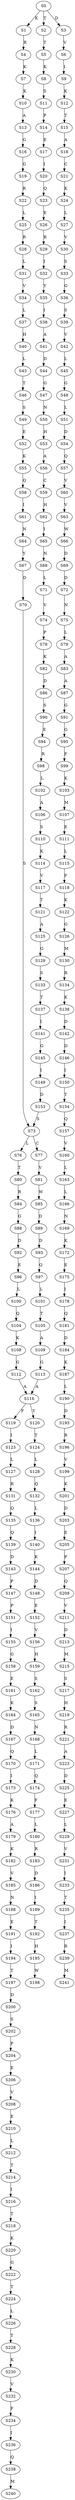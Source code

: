 strict digraph  {
	S0 -> S1 [ label = K ];
	S0 -> S2 [ label = T ];
	S0 -> S3 [ label = D ];
	S1 -> S4 [ label = R ];
	S2 -> S5 [ label = T ];
	S3 -> S6 [ label = V ];
	S4 -> S7 [ label = K ];
	S5 -> S8 [ label = K ];
	S6 -> S9 [ label = I ];
	S7 -> S10 [ label = K ];
	S8 -> S11 [ label = S ];
	S9 -> S12 [ label = K ];
	S10 -> S13 [ label = A ];
	S11 -> S14 [ label = P ];
	S12 -> S15 [ label = T ];
	S13 -> S16 [ label = G ];
	S14 -> S17 [ label = E ];
	S15 -> S18 [ label = A ];
	S16 -> S19 [ label = G ];
	S17 -> S20 [ label = I ];
	S18 -> S21 [ label = C ];
	S19 -> S22 [ label = R ];
	S20 -> S23 [ label = Q ];
	S21 -> S24 [ label = K ];
	S22 -> S25 [ label = L ];
	S23 -> S26 [ label = E ];
	S24 -> S27 [ label = L ];
	S25 -> S28 [ label = R ];
	S26 -> S29 [ label = R ];
	S27 -> S30 [ label = V ];
	S28 -> S31 [ label = L ];
	S29 -> S32 [ label = I ];
	S30 -> S33 [ label = S ];
	S31 -> S34 [ label = V ];
	S32 -> S35 [ label = Y ];
	S33 -> S36 [ label = G ];
	S34 -> S37 [ label = L ];
	S35 -> S38 [ label = I ];
	S36 -> S39 [ label = S ];
	S37 -> S40 [ label = H ];
	S38 -> S41 [ label = A ];
	S39 -> S42 [ label = V ];
	S40 -> S43 [ label = L ];
	S41 -> S44 [ label = D ];
	S42 -> S45 [ label = L ];
	S43 -> S46 [ label = T ];
	S44 -> S47 [ label = G ];
	S45 -> S48 [ label = G ];
	S46 -> S49 [ label = S ];
	S47 -> S50 [ label = N ];
	S48 -> S51 [ label = L ];
	S49 -> S52 [ label = E ];
	S50 -> S53 [ label = H ];
	S51 -> S54 [ label = D ];
	S52 -> S55 [ label = K ];
	S53 -> S56 [ label = A ];
	S54 -> S57 [ label = Q ];
	S55 -> S58 [ label = Q ];
	S56 -> S59 [ label = C ];
	S57 -> S60 [ label = V ];
	S58 -> S61 [ label = I ];
	S59 -> S62 [ label = H ];
	S60 -> S63 [ label = V ];
	S61 -> S64 [ label = N ];
	S62 -> S65 [ label = I ];
	S63 -> S66 [ label = W ];
	S64 -> S67 [ label = Y ];
	S65 -> S68 [ label = N ];
	S66 -> S69 [ label = D ];
	S67 -> S70 [ label = D ];
	S68 -> S71 [ label = L ];
	S69 -> S72 [ label = D ];
	S70 -> S73 [ label = S ];
	S71 -> S74 [ label = V ];
	S72 -> S75 [ label = N ];
	S73 -> S76 [ label = L ];
	S73 -> S77 [ label = C ];
	S74 -> S78 [ label = P ];
	S75 -> S79 [ label = L ];
	S76 -> S80 [ label = T ];
	S77 -> S81 [ label = V ];
	S78 -> S82 [ label = K ];
	S79 -> S83 [ label = A ];
	S80 -> S84 [ label = R ];
	S81 -> S85 [ label = W ];
	S82 -> S86 [ label = D ];
	S83 -> S87 [ label = A ];
	S84 -> S88 [ label = G ];
	S85 -> S89 [ label = D ];
	S86 -> S90 [ label = S ];
	S87 -> S91 [ label = G ];
	S88 -> S92 [ label = D ];
	S89 -> S93 [ label = D ];
	S90 -> S94 [ label = E ];
	S91 -> S95 [ label = G ];
	S92 -> S96 [ label = E ];
	S93 -> S97 [ label = Q ];
	S94 -> S98 [ label = R ];
	S95 -> S99 [ label = F ];
	S96 -> S100 [ label = L ];
	S97 -> S101 [ label = L ];
	S98 -> S102 [ label = L ];
	S99 -> S103 [ label = K ];
	S100 -> S104 [ label = Q ];
	S101 -> S105 [ label = T ];
	S102 -> S106 [ label = A ];
	S103 -> S107 [ label = M ];
	S104 -> S108 [ label = K ];
	S105 -> S109 [ label = A ];
	S106 -> S110 [ label = S ];
	S107 -> S111 [ label = E ];
	S108 -> S112 [ label = G ];
	S109 -> S113 [ label = G ];
	S110 -> S114 [ label = K ];
	S111 -> S115 [ label = L ];
	S112 -> S116 [ label = A ];
	S113 -> S116 [ label = A ];
	S114 -> S117 [ label = V ];
	S115 -> S118 [ label = F ];
	S116 -> S119 [ label = F ];
	S116 -> S120 [ label = Y ];
	S117 -> S121 [ label = T ];
	S118 -> S122 [ label = K ];
	S119 -> S123 [ label = I ];
	S120 -> S124 [ label = T ];
	S121 -> S125 [ label = A ];
	S122 -> S126 [ label = G ];
	S123 -> S127 [ label = L ];
	S124 -> S128 [ label = L ];
	S125 -> S129 [ label = G ];
	S126 -> S130 [ label = M ];
	S127 -> S131 [ label = R ];
	S128 -> S132 [ label = Q ];
	S129 -> S133 [ label = S ];
	S130 -> S134 [ label = R ];
	S131 -> S135 [ label = Q ];
	S132 -> S136 [ label = L ];
	S133 -> S137 [ label = T ];
	S134 -> S138 [ label = K ];
	S135 -> S139 [ label = Q ];
	S136 -> S140 [ label = I ];
	S137 -> S141 [ label = I ];
	S138 -> S142 [ label = D ];
	S139 -> S143 [ label = D ];
	S140 -> S144 [ label = K ];
	S141 -> S145 [ label = G ];
	S142 -> S146 [ label = D ];
	S143 -> S147 [ label = P ];
	S144 -> S148 [ label = D ];
	S145 -> S149 [ label = I ];
	S146 -> S150 [ label = I ];
	S147 -> S151 [ label = P ];
	S148 -> S152 [ label = E ];
	S149 -> S153 [ label = D ];
	S150 -> S154 [ label = T ];
	S151 -> S155 [ label = I ];
	S152 -> S156 [ label = V ];
	S153 -> S73 [ label = S ];
	S154 -> S157 [ label = Q ];
	S155 -> S158 [ label = G ];
	S156 -> S159 [ label = H ];
	S157 -> S160 [ label = V ];
	S158 -> S161 [ label = E ];
	S159 -> S162 [ label = S ];
	S160 -> S163 [ label = L ];
	S161 -> S164 [ label = K ];
	S162 -> S165 [ label = S ];
	S163 -> S166 [ label = L ];
	S164 -> S167 [ label = D ];
	S165 -> S168 [ label = N ];
	S166 -> S169 [ label = N ];
	S167 -> S170 [ label = Q ];
	S168 -> S171 [ label = L ];
	S169 -> S172 [ label = K ];
	S170 -> S173 [ label = I ];
	S171 -> S174 [ label = Q ];
	S172 -> S175 [ label = E ];
	S173 -> S176 [ label = K ];
	S174 -> S177 [ label = F ];
	S175 -> S178 [ label = I ];
	S176 -> S179 [ label = A ];
	S177 -> S180 [ label = L ];
	S178 -> S181 [ label = Q ];
	S179 -> S182 [ label = K ];
	S180 -> S183 [ label = R ];
	S181 -> S184 [ label = D ];
	S182 -> S185 [ label = V ];
	S183 -> S186 [ label = D ];
	S184 -> S187 [ label = K ];
	S185 -> S188 [ label = N ];
	S186 -> S189 [ label = I ];
	S187 -> S190 [ label = L ];
	S188 -> S191 [ label = E ];
	S189 -> S192 [ label = T ];
	S190 -> S193 [ label = D ];
	S191 -> S194 [ label = I ];
	S192 -> S195 [ label = H ];
	S193 -> S196 [ label = R ];
	S194 -> S197 [ label = T ];
	S195 -> S198 [ label = W ];
	S196 -> S199 [ label = V ];
	S197 -> S200 [ label = D ];
	S199 -> S201 [ label = K ];
	S200 -> S202 [ label = S ];
	S201 -> S203 [ label = D ];
	S202 -> S204 [ label = P ];
	S203 -> S205 [ label = E ];
	S204 -> S206 [ label = E ];
	S205 -> S207 [ label = P ];
	S206 -> S208 [ label = V ];
	S207 -> S209 [ label = Q ];
	S208 -> S210 [ label = E ];
	S209 -> S211 [ label = V ];
	S210 -> S212 [ label = L ];
	S211 -> S213 [ label = D ];
	S212 -> S214 [ label = T ];
	S213 -> S215 [ label = M ];
	S214 -> S216 [ label = I ];
	S215 -> S217 [ label = S ];
	S216 -> S218 [ label = T ];
	S217 -> S219 [ label = H ];
	S218 -> S220 [ label = K ];
	S219 -> S221 [ label = R ];
	S220 -> S222 [ label = G ];
	S221 -> S223 [ label = A ];
	S222 -> S224 [ label = T ];
	S223 -> S225 [ label = D ];
	S224 -> S226 [ label = L ];
	S225 -> S227 [ label = E ];
	S226 -> S228 [ label = T ];
	S227 -> S229 [ label = L ];
	S228 -> S230 [ label = K ];
	S229 -> S231 [ label = V ];
	S230 -> S232 [ label = V ];
	S231 -> S233 [ label = I ];
	S232 -> S234 [ label = F ];
	S233 -> S235 [ label = T ];
	S234 -> S236 [ label = I ];
	S235 -> S237 [ label = I ];
	S236 -> S238 [ label = Q ];
	S237 -> S239 [ label = R ];
	S238 -> S240 [ label = M ];
	S239 -> S241 [ label = M ];
}
